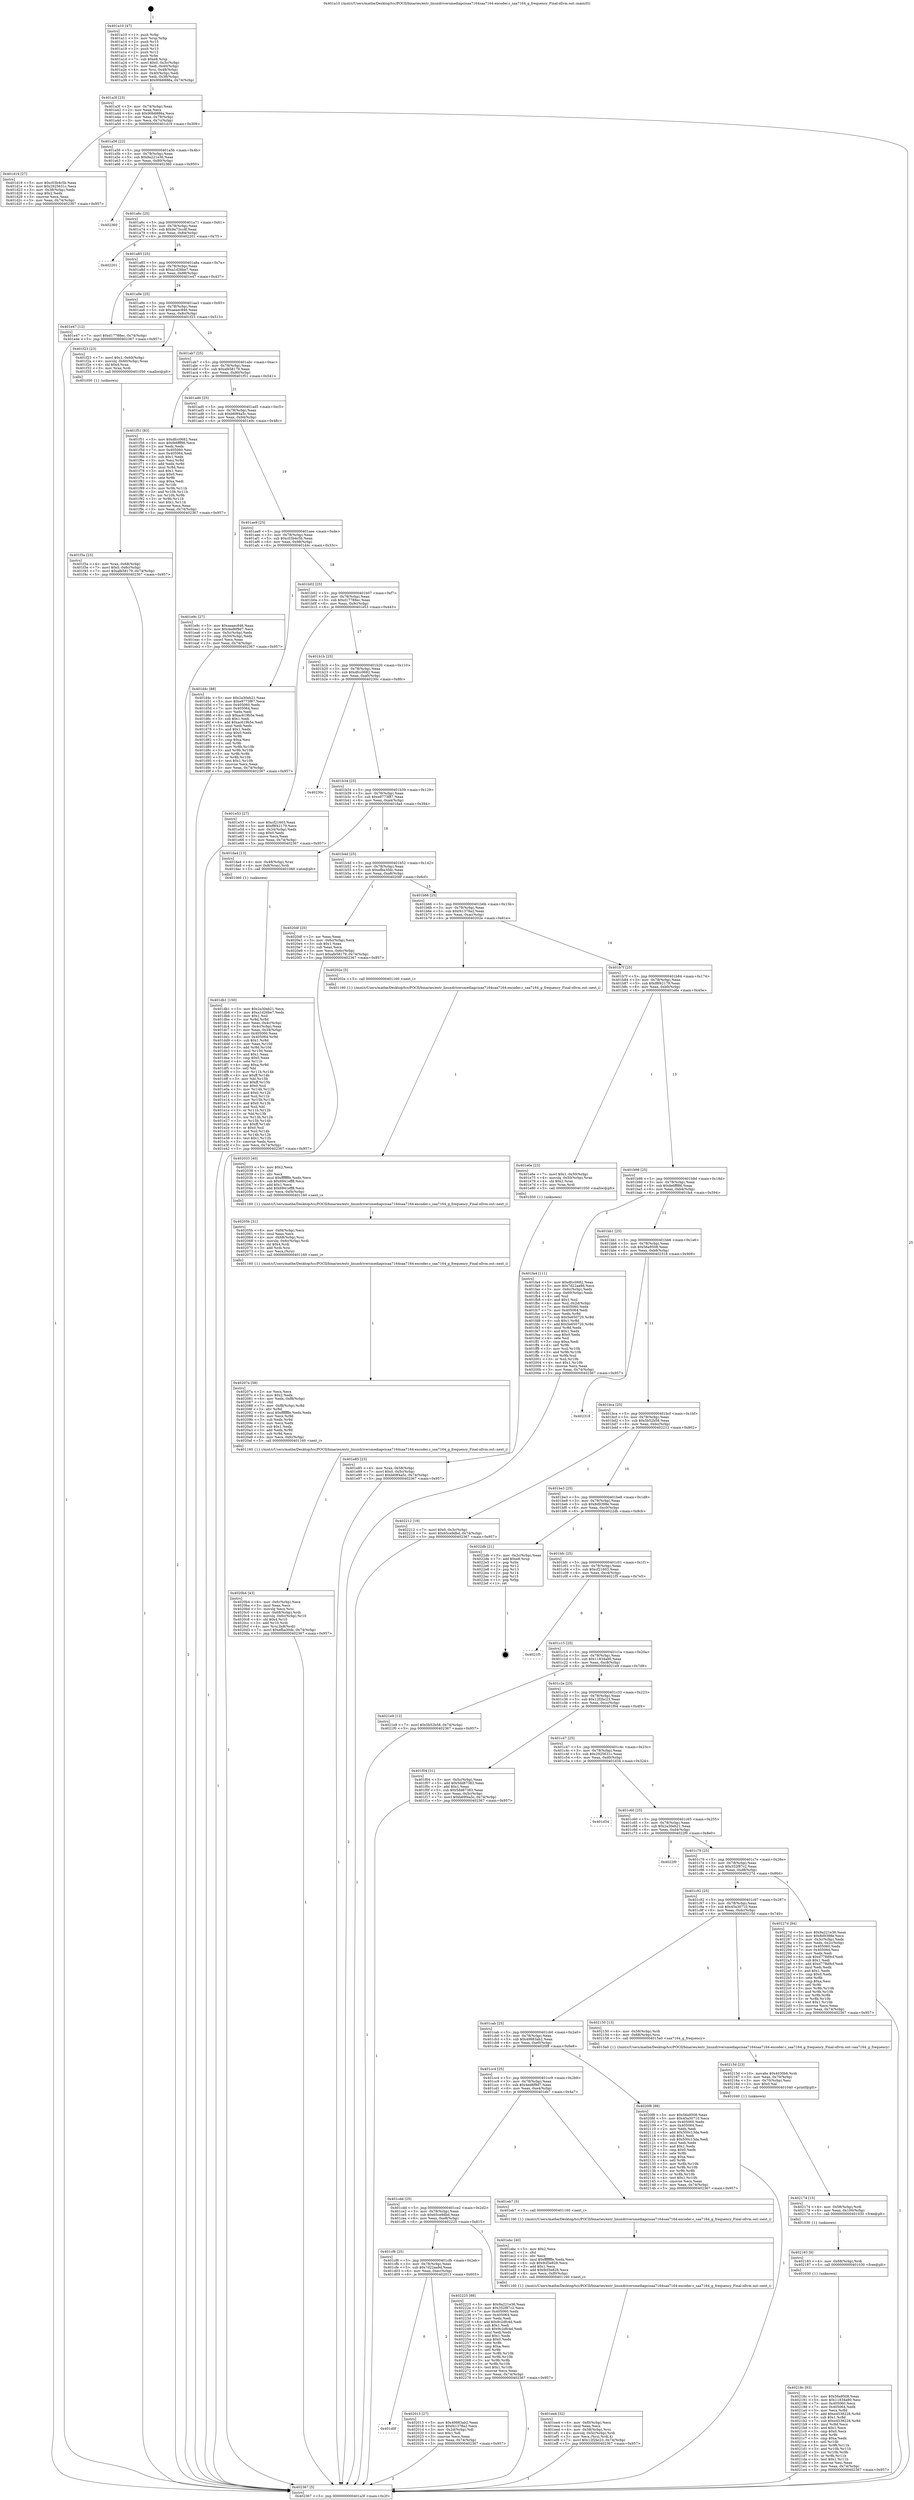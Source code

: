 digraph "0x401a10" {
  label = "0x401a10 (/mnt/c/Users/mathe/Desktop/tcc/POCII/binaries/extr_linuxdriversmediapcisaa7164saa7164-encoder.c_saa7164_g_frequency_Final-ollvm.out::main(0))"
  labelloc = "t"
  node[shape=record]

  Entry [label="",width=0.3,height=0.3,shape=circle,fillcolor=black,style=filled]
  "0x401a3f" [label="{
     0x401a3f [23]\l
     | [instrs]\l
     &nbsp;&nbsp;0x401a3f \<+3\>: mov -0x74(%rbp),%eax\l
     &nbsp;&nbsp;0x401a42 \<+2\>: mov %eax,%ecx\l
     &nbsp;&nbsp;0x401a44 \<+6\>: sub $0x90b6886a,%ecx\l
     &nbsp;&nbsp;0x401a4a \<+3\>: mov %eax,-0x78(%rbp)\l
     &nbsp;&nbsp;0x401a4d \<+3\>: mov %ecx,-0x7c(%rbp)\l
     &nbsp;&nbsp;0x401a50 \<+6\>: je 0000000000401d19 \<main+0x309\>\l
  }"]
  "0x401d19" [label="{
     0x401d19 [27]\l
     | [instrs]\l
     &nbsp;&nbsp;0x401d19 \<+5\>: mov $0xc03b4c5b,%eax\l
     &nbsp;&nbsp;0x401d1e \<+5\>: mov $0x2925631c,%ecx\l
     &nbsp;&nbsp;0x401d23 \<+3\>: mov -0x38(%rbp),%edx\l
     &nbsp;&nbsp;0x401d26 \<+3\>: cmp $0x2,%edx\l
     &nbsp;&nbsp;0x401d29 \<+3\>: cmovne %ecx,%eax\l
     &nbsp;&nbsp;0x401d2c \<+3\>: mov %eax,-0x74(%rbp)\l
     &nbsp;&nbsp;0x401d2f \<+5\>: jmp 0000000000402367 \<main+0x957\>\l
  }"]
  "0x401a56" [label="{
     0x401a56 [22]\l
     | [instrs]\l
     &nbsp;&nbsp;0x401a56 \<+5\>: jmp 0000000000401a5b \<main+0x4b\>\l
     &nbsp;&nbsp;0x401a5b \<+3\>: mov -0x78(%rbp),%eax\l
     &nbsp;&nbsp;0x401a5e \<+5\>: sub $0x9a221e36,%eax\l
     &nbsp;&nbsp;0x401a63 \<+3\>: mov %eax,-0x80(%rbp)\l
     &nbsp;&nbsp;0x401a66 \<+6\>: je 0000000000402360 \<main+0x950\>\l
  }"]
  "0x402367" [label="{
     0x402367 [5]\l
     | [instrs]\l
     &nbsp;&nbsp;0x402367 \<+5\>: jmp 0000000000401a3f \<main+0x2f\>\l
  }"]
  "0x401a10" [label="{
     0x401a10 [47]\l
     | [instrs]\l
     &nbsp;&nbsp;0x401a10 \<+1\>: push %rbp\l
     &nbsp;&nbsp;0x401a11 \<+3\>: mov %rsp,%rbp\l
     &nbsp;&nbsp;0x401a14 \<+2\>: push %r15\l
     &nbsp;&nbsp;0x401a16 \<+2\>: push %r14\l
     &nbsp;&nbsp;0x401a18 \<+2\>: push %r13\l
     &nbsp;&nbsp;0x401a1a \<+2\>: push %r12\l
     &nbsp;&nbsp;0x401a1c \<+1\>: push %rbx\l
     &nbsp;&nbsp;0x401a1d \<+7\>: sub $0xe8,%rsp\l
     &nbsp;&nbsp;0x401a24 \<+7\>: movl $0x0,-0x3c(%rbp)\l
     &nbsp;&nbsp;0x401a2b \<+3\>: mov %edi,-0x40(%rbp)\l
     &nbsp;&nbsp;0x401a2e \<+4\>: mov %rsi,-0x48(%rbp)\l
     &nbsp;&nbsp;0x401a32 \<+3\>: mov -0x40(%rbp),%edi\l
     &nbsp;&nbsp;0x401a35 \<+3\>: mov %edi,-0x38(%rbp)\l
     &nbsp;&nbsp;0x401a38 \<+7\>: movl $0x90b6886a,-0x74(%rbp)\l
  }"]
  Exit [label="",width=0.3,height=0.3,shape=circle,fillcolor=black,style=filled,peripheries=2]
  "0x402360" [label="{
     0x402360\l
  }", style=dashed]
  "0x401a6c" [label="{
     0x401a6c [25]\l
     | [instrs]\l
     &nbsp;&nbsp;0x401a6c \<+5\>: jmp 0000000000401a71 \<main+0x61\>\l
     &nbsp;&nbsp;0x401a71 \<+3\>: mov -0x78(%rbp),%eax\l
     &nbsp;&nbsp;0x401a74 \<+5\>: sub $0x9a73ccdf,%eax\l
     &nbsp;&nbsp;0x401a79 \<+6\>: mov %eax,-0x84(%rbp)\l
     &nbsp;&nbsp;0x401a7f \<+6\>: je 0000000000402201 \<main+0x7f1\>\l
  }"]
  "0x40218c" [label="{
     0x40218c [93]\l
     | [instrs]\l
     &nbsp;&nbsp;0x40218c \<+5\>: mov $0x56a9508,%eax\l
     &nbsp;&nbsp;0x402191 \<+5\>: mov $0x11834a90,%esi\l
     &nbsp;&nbsp;0x402196 \<+7\>: mov 0x405060,%ecx\l
     &nbsp;&nbsp;0x40219d \<+7\>: mov 0x405064,%edx\l
     &nbsp;&nbsp;0x4021a4 \<+3\>: mov %ecx,%r8d\l
     &nbsp;&nbsp;0x4021a7 \<+7\>: add $0xe4538228,%r8d\l
     &nbsp;&nbsp;0x4021ae \<+4\>: sub $0x1,%r8d\l
     &nbsp;&nbsp;0x4021b2 \<+7\>: sub $0xe4538228,%r8d\l
     &nbsp;&nbsp;0x4021b9 \<+4\>: imul %r8d,%ecx\l
     &nbsp;&nbsp;0x4021bd \<+3\>: and $0x1,%ecx\l
     &nbsp;&nbsp;0x4021c0 \<+3\>: cmp $0x0,%ecx\l
     &nbsp;&nbsp;0x4021c3 \<+4\>: sete %r9b\l
     &nbsp;&nbsp;0x4021c7 \<+3\>: cmp $0xa,%edx\l
     &nbsp;&nbsp;0x4021ca \<+4\>: setl %r10b\l
     &nbsp;&nbsp;0x4021ce \<+3\>: mov %r9b,%r11b\l
     &nbsp;&nbsp;0x4021d1 \<+3\>: and %r10b,%r11b\l
     &nbsp;&nbsp;0x4021d4 \<+3\>: xor %r10b,%r9b\l
     &nbsp;&nbsp;0x4021d7 \<+3\>: or %r9b,%r11b\l
     &nbsp;&nbsp;0x4021da \<+4\>: test $0x1,%r11b\l
     &nbsp;&nbsp;0x4021de \<+3\>: cmovne %esi,%eax\l
     &nbsp;&nbsp;0x4021e1 \<+3\>: mov %eax,-0x74(%rbp)\l
     &nbsp;&nbsp;0x4021e4 \<+5\>: jmp 0000000000402367 \<main+0x957\>\l
  }"]
  "0x402201" [label="{
     0x402201\l
  }", style=dashed]
  "0x401a85" [label="{
     0x401a85 [25]\l
     | [instrs]\l
     &nbsp;&nbsp;0x401a85 \<+5\>: jmp 0000000000401a8a \<main+0x7a\>\l
     &nbsp;&nbsp;0x401a8a \<+3\>: mov -0x78(%rbp),%eax\l
     &nbsp;&nbsp;0x401a8d \<+5\>: sub $0xa1d26be7,%eax\l
     &nbsp;&nbsp;0x401a92 \<+6\>: mov %eax,-0x88(%rbp)\l
     &nbsp;&nbsp;0x401a98 \<+6\>: je 0000000000401e47 \<main+0x437\>\l
  }"]
  "0x402183" [label="{
     0x402183 [9]\l
     | [instrs]\l
     &nbsp;&nbsp;0x402183 \<+4\>: mov -0x68(%rbp),%rdi\l
     &nbsp;&nbsp;0x402187 \<+5\>: call 0000000000401030 \<free@plt\>\l
     | [calls]\l
     &nbsp;&nbsp;0x401030 \{1\} (unknown)\l
  }"]
  "0x401e47" [label="{
     0x401e47 [12]\l
     | [instrs]\l
     &nbsp;&nbsp;0x401e47 \<+7\>: movl $0xd17788ec,-0x74(%rbp)\l
     &nbsp;&nbsp;0x401e4e \<+5\>: jmp 0000000000402367 \<main+0x957\>\l
  }"]
  "0x401a9e" [label="{
     0x401a9e [25]\l
     | [instrs]\l
     &nbsp;&nbsp;0x401a9e \<+5\>: jmp 0000000000401aa3 \<main+0x93\>\l
     &nbsp;&nbsp;0x401aa3 \<+3\>: mov -0x78(%rbp),%eax\l
     &nbsp;&nbsp;0x401aa6 \<+5\>: sub $0xaeaec846,%eax\l
     &nbsp;&nbsp;0x401aab \<+6\>: mov %eax,-0x8c(%rbp)\l
     &nbsp;&nbsp;0x401ab1 \<+6\>: je 0000000000401f23 \<main+0x513\>\l
  }"]
  "0x402174" [label="{
     0x402174 [15]\l
     | [instrs]\l
     &nbsp;&nbsp;0x402174 \<+4\>: mov -0x58(%rbp),%rdi\l
     &nbsp;&nbsp;0x402178 \<+6\>: mov %eax,-0x100(%rbp)\l
     &nbsp;&nbsp;0x40217e \<+5\>: call 0000000000401030 \<free@plt\>\l
     | [calls]\l
     &nbsp;&nbsp;0x401030 \{1\} (unknown)\l
  }"]
  "0x401f23" [label="{
     0x401f23 [23]\l
     | [instrs]\l
     &nbsp;&nbsp;0x401f23 \<+7\>: movl $0x1,-0x60(%rbp)\l
     &nbsp;&nbsp;0x401f2a \<+4\>: movslq -0x60(%rbp),%rax\l
     &nbsp;&nbsp;0x401f2e \<+4\>: shl $0x4,%rax\l
     &nbsp;&nbsp;0x401f32 \<+3\>: mov %rax,%rdi\l
     &nbsp;&nbsp;0x401f35 \<+5\>: call 0000000000401050 \<malloc@plt\>\l
     | [calls]\l
     &nbsp;&nbsp;0x401050 \{1\} (unknown)\l
  }"]
  "0x401ab7" [label="{
     0x401ab7 [25]\l
     | [instrs]\l
     &nbsp;&nbsp;0x401ab7 \<+5\>: jmp 0000000000401abc \<main+0xac\>\l
     &nbsp;&nbsp;0x401abc \<+3\>: mov -0x78(%rbp),%eax\l
     &nbsp;&nbsp;0x401abf \<+5\>: sub $0xafe58179,%eax\l
     &nbsp;&nbsp;0x401ac4 \<+6\>: mov %eax,-0x90(%rbp)\l
     &nbsp;&nbsp;0x401aca \<+6\>: je 0000000000401f51 \<main+0x541\>\l
  }"]
  "0x40215d" [label="{
     0x40215d [23]\l
     | [instrs]\l
     &nbsp;&nbsp;0x40215d \<+10\>: movabs $0x4030b6,%rdi\l
     &nbsp;&nbsp;0x402167 \<+3\>: mov %eax,-0x70(%rbp)\l
     &nbsp;&nbsp;0x40216a \<+3\>: mov -0x70(%rbp),%esi\l
     &nbsp;&nbsp;0x40216d \<+2\>: mov $0x0,%al\l
     &nbsp;&nbsp;0x40216f \<+5\>: call 0000000000401040 \<printf@plt\>\l
     | [calls]\l
     &nbsp;&nbsp;0x401040 \{1\} (unknown)\l
  }"]
  "0x401f51" [label="{
     0x401f51 [83]\l
     | [instrs]\l
     &nbsp;&nbsp;0x401f51 \<+5\>: mov $0xdfcc0682,%eax\l
     &nbsp;&nbsp;0x401f56 \<+5\>: mov $0xfe6fff86,%ecx\l
     &nbsp;&nbsp;0x401f5b \<+2\>: xor %edx,%edx\l
     &nbsp;&nbsp;0x401f5d \<+7\>: mov 0x405060,%esi\l
     &nbsp;&nbsp;0x401f64 \<+7\>: mov 0x405064,%edi\l
     &nbsp;&nbsp;0x401f6b \<+3\>: sub $0x1,%edx\l
     &nbsp;&nbsp;0x401f6e \<+3\>: mov %esi,%r8d\l
     &nbsp;&nbsp;0x401f71 \<+3\>: add %edx,%r8d\l
     &nbsp;&nbsp;0x401f74 \<+4\>: imul %r8d,%esi\l
     &nbsp;&nbsp;0x401f78 \<+3\>: and $0x1,%esi\l
     &nbsp;&nbsp;0x401f7b \<+3\>: cmp $0x0,%esi\l
     &nbsp;&nbsp;0x401f7e \<+4\>: sete %r9b\l
     &nbsp;&nbsp;0x401f82 \<+3\>: cmp $0xa,%edi\l
     &nbsp;&nbsp;0x401f85 \<+4\>: setl %r10b\l
     &nbsp;&nbsp;0x401f89 \<+3\>: mov %r9b,%r11b\l
     &nbsp;&nbsp;0x401f8c \<+3\>: and %r10b,%r11b\l
     &nbsp;&nbsp;0x401f8f \<+3\>: xor %r10b,%r9b\l
     &nbsp;&nbsp;0x401f92 \<+3\>: or %r9b,%r11b\l
     &nbsp;&nbsp;0x401f95 \<+4\>: test $0x1,%r11b\l
     &nbsp;&nbsp;0x401f99 \<+3\>: cmovne %ecx,%eax\l
     &nbsp;&nbsp;0x401f9c \<+3\>: mov %eax,-0x74(%rbp)\l
     &nbsp;&nbsp;0x401f9f \<+5\>: jmp 0000000000402367 \<main+0x957\>\l
  }"]
  "0x401ad0" [label="{
     0x401ad0 [25]\l
     | [instrs]\l
     &nbsp;&nbsp;0x401ad0 \<+5\>: jmp 0000000000401ad5 \<main+0xc5\>\l
     &nbsp;&nbsp;0x401ad5 \<+3\>: mov -0x78(%rbp),%eax\l
     &nbsp;&nbsp;0x401ad8 \<+5\>: sub $0xb69f4a5c,%eax\l
     &nbsp;&nbsp;0x401add \<+6\>: mov %eax,-0x94(%rbp)\l
     &nbsp;&nbsp;0x401ae3 \<+6\>: je 0000000000401e9c \<main+0x48c\>\l
  }"]
  "0x4020b4" [label="{
     0x4020b4 [43]\l
     | [instrs]\l
     &nbsp;&nbsp;0x4020b4 \<+6\>: mov -0xfc(%rbp),%ecx\l
     &nbsp;&nbsp;0x4020ba \<+3\>: imul %eax,%ecx\l
     &nbsp;&nbsp;0x4020bd \<+3\>: movslq %ecx,%rsi\l
     &nbsp;&nbsp;0x4020c0 \<+4\>: mov -0x68(%rbp),%rdi\l
     &nbsp;&nbsp;0x4020c4 \<+4\>: movslq -0x6c(%rbp),%r10\l
     &nbsp;&nbsp;0x4020c8 \<+4\>: shl $0x4,%r10\l
     &nbsp;&nbsp;0x4020cc \<+3\>: add %r10,%rdi\l
     &nbsp;&nbsp;0x4020cf \<+4\>: mov %rsi,0x8(%rdi)\l
     &nbsp;&nbsp;0x4020d3 \<+7\>: movl $0xefba30dc,-0x74(%rbp)\l
     &nbsp;&nbsp;0x4020da \<+5\>: jmp 0000000000402367 \<main+0x957\>\l
  }"]
  "0x401e9c" [label="{
     0x401e9c [27]\l
     | [instrs]\l
     &nbsp;&nbsp;0x401e9c \<+5\>: mov $0xaeaec846,%eax\l
     &nbsp;&nbsp;0x401ea1 \<+5\>: mov $0x4ed6f9d7,%ecx\l
     &nbsp;&nbsp;0x401ea6 \<+3\>: mov -0x5c(%rbp),%edx\l
     &nbsp;&nbsp;0x401ea9 \<+3\>: cmp -0x50(%rbp),%edx\l
     &nbsp;&nbsp;0x401eac \<+3\>: cmovl %ecx,%eax\l
     &nbsp;&nbsp;0x401eaf \<+3\>: mov %eax,-0x74(%rbp)\l
     &nbsp;&nbsp;0x401eb2 \<+5\>: jmp 0000000000402367 \<main+0x957\>\l
  }"]
  "0x401ae9" [label="{
     0x401ae9 [25]\l
     | [instrs]\l
     &nbsp;&nbsp;0x401ae9 \<+5\>: jmp 0000000000401aee \<main+0xde\>\l
     &nbsp;&nbsp;0x401aee \<+3\>: mov -0x78(%rbp),%eax\l
     &nbsp;&nbsp;0x401af1 \<+5\>: sub $0xc03b4c5b,%eax\l
     &nbsp;&nbsp;0x401af6 \<+6\>: mov %eax,-0x98(%rbp)\l
     &nbsp;&nbsp;0x401afc \<+6\>: je 0000000000401d4c \<main+0x33c\>\l
  }"]
  "0x40207a" [label="{
     0x40207a [58]\l
     | [instrs]\l
     &nbsp;&nbsp;0x40207a \<+2\>: xor %ecx,%ecx\l
     &nbsp;&nbsp;0x40207c \<+5\>: mov $0x2,%edx\l
     &nbsp;&nbsp;0x402081 \<+6\>: mov %edx,-0xf8(%rbp)\l
     &nbsp;&nbsp;0x402087 \<+1\>: cltd\l
     &nbsp;&nbsp;0x402088 \<+7\>: mov -0xf8(%rbp),%r8d\l
     &nbsp;&nbsp;0x40208f \<+3\>: idiv %r8d\l
     &nbsp;&nbsp;0x402092 \<+6\>: imul $0xfffffffe,%edx,%edx\l
     &nbsp;&nbsp;0x402098 \<+3\>: mov %ecx,%r9d\l
     &nbsp;&nbsp;0x40209b \<+3\>: sub %edx,%r9d\l
     &nbsp;&nbsp;0x40209e \<+2\>: mov %ecx,%edx\l
     &nbsp;&nbsp;0x4020a0 \<+3\>: sub $0x1,%edx\l
     &nbsp;&nbsp;0x4020a3 \<+3\>: add %edx,%r9d\l
     &nbsp;&nbsp;0x4020a6 \<+3\>: sub %r9d,%ecx\l
     &nbsp;&nbsp;0x4020a9 \<+6\>: mov %ecx,-0xfc(%rbp)\l
     &nbsp;&nbsp;0x4020af \<+5\>: call 0000000000401160 \<next_i\>\l
     | [calls]\l
     &nbsp;&nbsp;0x401160 \{1\} (/mnt/c/Users/mathe/Desktop/tcc/POCII/binaries/extr_linuxdriversmediapcisaa7164saa7164-encoder.c_saa7164_g_frequency_Final-ollvm.out::next_i)\l
  }"]
  "0x401d4c" [label="{
     0x401d4c [88]\l
     | [instrs]\l
     &nbsp;&nbsp;0x401d4c \<+5\>: mov $0x2a30eb21,%eax\l
     &nbsp;&nbsp;0x401d51 \<+5\>: mov $0xe9773f87,%ecx\l
     &nbsp;&nbsp;0x401d56 \<+7\>: mov 0x405060,%edx\l
     &nbsp;&nbsp;0x401d5d \<+7\>: mov 0x405064,%esi\l
     &nbsp;&nbsp;0x401d64 \<+2\>: mov %edx,%edi\l
     &nbsp;&nbsp;0x401d66 \<+6\>: sub $0xac619b5e,%edi\l
     &nbsp;&nbsp;0x401d6c \<+3\>: sub $0x1,%edi\l
     &nbsp;&nbsp;0x401d6f \<+6\>: add $0xac619b5e,%edi\l
     &nbsp;&nbsp;0x401d75 \<+3\>: imul %edi,%edx\l
     &nbsp;&nbsp;0x401d78 \<+3\>: and $0x1,%edx\l
     &nbsp;&nbsp;0x401d7b \<+3\>: cmp $0x0,%edx\l
     &nbsp;&nbsp;0x401d7e \<+4\>: sete %r8b\l
     &nbsp;&nbsp;0x401d82 \<+3\>: cmp $0xa,%esi\l
     &nbsp;&nbsp;0x401d85 \<+4\>: setl %r9b\l
     &nbsp;&nbsp;0x401d89 \<+3\>: mov %r8b,%r10b\l
     &nbsp;&nbsp;0x401d8c \<+3\>: and %r9b,%r10b\l
     &nbsp;&nbsp;0x401d8f \<+3\>: xor %r9b,%r8b\l
     &nbsp;&nbsp;0x401d92 \<+3\>: or %r8b,%r10b\l
     &nbsp;&nbsp;0x401d95 \<+4\>: test $0x1,%r10b\l
     &nbsp;&nbsp;0x401d99 \<+3\>: cmovne %ecx,%eax\l
     &nbsp;&nbsp;0x401d9c \<+3\>: mov %eax,-0x74(%rbp)\l
     &nbsp;&nbsp;0x401d9f \<+5\>: jmp 0000000000402367 \<main+0x957\>\l
  }"]
  "0x401b02" [label="{
     0x401b02 [25]\l
     | [instrs]\l
     &nbsp;&nbsp;0x401b02 \<+5\>: jmp 0000000000401b07 \<main+0xf7\>\l
     &nbsp;&nbsp;0x401b07 \<+3\>: mov -0x78(%rbp),%eax\l
     &nbsp;&nbsp;0x401b0a \<+5\>: sub $0xd17788ec,%eax\l
     &nbsp;&nbsp;0x401b0f \<+6\>: mov %eax,-0x9c(%rbp)\l
     &nbsp;&nbsp;0x401b15 \<+6\>: je 0000000000401e53 \<main+0x443\>\l
  }"]
  "0x40205b" [label="{
     0x40205b [31]\l
     | [instrs]\l
     &nbsp;&nbsp;0x40205b \<+6\>: mov -0xf4(%rbp),%ecx\l
     &nbsp;&nbsp;0x402061 \<+3\>: imul %eax,%ecx\l
     &nbsp;&nbsp;0x402064 \<+4\>: mov -0x68(%rbp),%rsi\l
     &nbsp;&nbsp;0x402068 \<+4\>: movslq -0x6c(%rbp),%rdi\l
     &nbsp;&nbsp;0x40206c \<+4\>: shl $0x4,%rdi\l
     &nbsp;&nbsp;0x402070 \<+3\>: add %rdi,%rsi\l
     &nbsp;&nbsp;0x402073 \<+2\>: mov %ecx,(%rsi)\l
     &nbsp;&nbsp;0x402075 \<+5\>: call 0000000000401160 \<next_i\>\l
     | [calls]\l
     &nbsp;&nbsp;0x401160 \{1\} (/mnt/c/Users/mathe/Desktop/tcc/POCII/binaries/extr_linuxdriversmediapcisaa7164saa7164-encoder.c_saa7164_g_frequency_Final-ollvm.out::next_i)\l
  }"]
  "0x401e53" [label="{
     0x401e53 [27]\l
     | [instrs]\l
     &nbsp;&nbsp;0x401e53 \<+5\>: mov $0xcf21603,%eax\l
     &nbsp;&nbsp;0x401e58 \<+5\>: mov $0xf8f42179,%ecx\l
     &nbsp;&nbsp;0x401e5d \<+3\>: mov -0x34(%rbp),%edx\l
     &nbsp;&nbsp;0x401e60 \<+3\>: cmp $0x0,%edx\l
     &nbsp;&nbsp;0x401e63 \<+3\>: cmove %ecx,%eax\l
     &nbsp;&nbsp;0x401e66 \<+3\>: mov %eax,-0x74(%rbp)\l
     &nbsp;&nbsp;0x401e69 \<+5\>: jmp 0000000000402367 \<main+0x957\>\l
  }"]
  "0x401b1b" [label="{
     0x401b1b [25]\l
     | [instrs]\l
     &nbsp;&nbsp;0x401b1b \<+5\>: jmp 0000000000401b20 \<main+0x110\>\l
     &nbsp;&nbsp;0x401b20 \<+3\>: mov -0x78(%rbp),%eax\l
     &nbsp;&nbsp;0x401b23 \<+5\>: sub $0xdfcc0682,%eax\l
     &nbsp;&nbsp;0x401b28 \<+6\>: mov %eax,-0xa0(%rbp)\l
     &nbsp;&nbsp;0x401b2e \<+6\>: je 000000000040230c \<main+0x8fc\>\l
  }"]
  "0x402033" [label="{
     0x402033 [40]\l
     | [instrs]\l
     &nbsp;&nbsp;0x402033 \<+5\>: mov $0x2,%ecx\l
     &nbsp;&nbsp;0x402038 \<+1\>: cltd\l
     &nbsp;&nbsp;0x402039 \<+2\>: idiv %ecx\l
     &nbsp;&nbsp;0x40203b \<+6\>: imul $0xfffffffe,%edx,%ecx\l
     &nbsp;&nbsp;0x402041 \<+6\>: sub $0x6941eff8,%ecx\l
     &nbsp;&nbsp;0x402047 \<+3\>: add $0x1,%ecx\l
     &nbsp;&nbsp;0x40204a \<+6\>: add $0x6941eff8,%ecx\l
     &nbsp;&nbsp;0x402050 \<+6\>: mov %ecx,-0xf4(%rbp)\l
     &nbsp;&nbsp;0x402056 \<+5\>: call 0000000000401160 \<next_i\>\l
     | [calls]\l
     &nbsp;&nbsp;0x401160 \{1\} (/mnt/c/Users/mathe/Desktop/tcc/POCII/binaries/extr_linuxdriversmediapcisaa7164saa7164-encoder.c_saa7164_g_frequency_Final-ollvm.out::next_i)\l
  }"]
  "0x40230c" [label="{
     0x40230c\l
  }", style=dashed]
  "0x401b34" [label="{
     0x401b34 [25]\l
     | [instrs]\l
     &nbsp;&nbsp;0x401b34 \<+5\>: jmp 0000000000401b39 \<main+0x129\>\l
     &nbsp;&nbsp;0x401b39 \<+3\>: mov -0x78(%rbp),%eax\l
     &nbsp;&nbsp;0x401b3c \<+5\>: sub $0xe9773f87,%eax\l
     &nbsp;&nbsp;0x401b41 \<+6\>: mov %eax,-0xa4(%rbp)\l
     &nbsp;&nbsp;0x401b47 \<+6\>: je 0000000000401da4 \<main+0x394\>\l
  }"]
  "0x401d0f" [label="{
     0x401d0f\l
  }", style=dashed]
  "0x401da4" [label="{
     0x401da4 [13]\l
     | [instrs]\l
     &nbsp;&nbsp;0x401da4 \<+4\>: mov -0x48(%rbp),%rax\l
     &nbsp;&nbsp;0x401da8 \<+4\>: mov 0x8(%rax),%rdi\l
     &nbsp;&nbsp;0x401dac \<+5\>: call 0000000000401060 \<atoi@plt\>\l
     | [calls]\l
     &nbsp;&nbsp;0x401060 \{1\} (unknown)\l
  }"]
  "0x401b4d" [label="{
     0x401b4d [25]\l
     | [instrs]\l
     &nbsp;&nbsp;0x401b4d \<+5\>: jmp 0000000000401b52 \<main+0x142\>\l
     &nbsp;&nbsp;0x401b52 \<+3\>: mov -0x78(%rbp),%eax\l
     &nbsp;&nbsp;0x401b55 \<+5\>: sub $0xefba30dc,%eax\l
     &nbsp;&nbsp;0x401b5a \<+6\>: mov %eax,-0xa8(%rbp)\l
     &nbsp;&nbsp;0x401b60 \<+6\>: je 00000000004020df \<main+0x6cf\>\l
  }"]
  "0x401db1" [label="{
     0x401db1 [150]\l
     | [instrs]\l
     &nbsp;&nbsp;0x401db1 \<+5\>: mov $0x2a30eb21,%ecx\l
     &nbsp;&nbsp;0x401db6 \<+5\>: mov $0xa1d26be7,%edx\l
     &nbsp;&nbsp;0x401dbb \<+3\>: mov $0x1,%sil\l
     &nbsp;&nbsp;0x401dbe \<+3\>: xor %r8d,%r8d\l
     &nbsp;&nbsp;0x401dc1 \<+3\>: mov %eax,-0x4c(%rbp)\l
     &nbsp;&nbsp;0x401dc4 \<+3\>: mov -0x4c(%rbp),%eax\l
     &nbsp;&nbsp;0x401dc7 \<+3\>: mov %eax,-0x34(%rbp)\l
     &nbsp;&nbsp;0x401dca \<+7\>: mov 0x405060,%eax\l
     &nbsp;&nbsp;0x401dd1 \<+8\>: mov 0x405064,%r9d\l
     &nbsp;&nbsp;0x401dd9 \<+4\>: sub $0x1,%r8d\l
     &nbsp;&nbsp;0x401ddd \<+3\>: mov %eax,%r10d\l
     &nbsp;&nbsp;0x401de0 \<+3\>: add %r8d,%r10d\l
     &nbsp;&nbsp;0x401de3 \<+4\>: imul %r10d,%eax\l
     &nbsp;&nbsp;0x401de7 \<+3\>: and $0x1,%eax\l
     &nbsp;&nbsp;0x401dea \<+3\>: cmp $0x0,%eax\l
     &nbsp;&nbsp;0x401ded \<+4\>: sete %r11b\l
     &nbsp;&nbsp;0x401df1 \<+4\>: cmp $0xa,%r9d\l
     &nbsp;&nbsp;0x401df5 \<+3\>: setl %bl\l
     &nbsp;&nbsp;0x401df8 \<+3\>: mov %r11b,%r14b\l
     &nbsp;&nbsp;0x401dfb \<+4\>: xor $0xff,%r14b\l
     &nbsp;&nbsp;0x401dff \<+3\>: mov %bl,%r15b\l
     &nbsp;&nbsp;0x401e02 \<+4\>: xor $0xff,%r15b\l
     &nbsp;&nbsp;0x401e06 \<+4\>: xor $0x0,%sil\l
     &nbsp;&nbsp;0x401e0a \<+3\>: mov %r14b,%r12b\l
     &nbsp;&nbsp;0x401e0d \<+4\>: and $0x0,%r12b\l
     &nbsp;&nbsp;0x401e11 \<+3\>: and %sil,%r11b\l
     &nbsp;&nbsp;0x401e14 \<+3\>: mov %r15b,%r13b\l
     &nbsp;&nbsp;0x401e17 \<+4\>: and $0x0,%r13b\l
     &nbsp;&nbsp;0x401e1b \<+3\>: and %sil,%bl\l
     &nbsp;&nbsp;0x401e1e \<+3\>: or %r11b,%r12b\l
     &nbsp;&nbsp;0x401e21 \<+3\>: or %bl,%r13b\l
     &nbsp;&nbsp;0x401e24 \<+3\>: xor %r13b,%r12b\l
     &nbsp;&nbsp;0x401e27 \<+3\>: or %r15b,%r14b\l
     &nbsp;&nbsp;0x401e2a \<+4\>: xor $0xff,%r14b\l
     &nbsp;&nbsp;0x401e2e \<+4\>: or $0x0,%sil\l
     &nbsp;&nbsp;0x401e32 \<+3\>: and %sil,%r14b\l
     &nbsp;&nbsp;0x401e35 \<+3\>: or %r14b,%r12b\l
     &nbsp;&nbsp;0x401e38 \<+4\>: test $0x1,%r12b\l
     &nbsp;&nbsp;0x401e3c \<+3\>: cmovne %edx,%ecx\l
     &nbsp;&nbsp;0x401e3f \<+3\>: mov %ecx,-0x74(%rbp)\l
     &nbsp;&nbsp;0x401e42 \<+5\>: jmp 0000000000402367 \<main+0x957\>\l
  }"]
  "0x402013" [label="{
     0x402013 [27]\l
     | [instrs]\l
     &nbsp;&nbsp;0x402013 \<+5\>: mov $0x49883ab2,%eax\l
     &nbsp;&nbsp;0x402018 \<+5\>: mov $0xf41378a2,%ecx\l
     &nbsp;&nbsp;0x40201d \<+3\>: mov -0x2d(%rbp),%dl\l
     &nbsp;&nbsp;0x402020 \<+3\>: test $0x1,%dl\l
     &nbsp;&nbsp;0x402023 \<+3\>: cmovne %ecx,%eax\l
     &nbsp;&nbsp;0x402026 \<+3\>: mov %eax,-0x74(%rbp)\l
     &nbsp;&nbsp;0x402029 \<+5\>: jmp 0000000000402367 \<main+0x957\>\l
  }"]
  "0x4020df" [label="{
     0x4020df [25]\l
     | [instrs]\l
     &nbsp;&nbsp;0x4020df \<+2\>: xor %eax,%eax\l
     &nbsp;&nbsp;0x4020e1 \<+3\>: mov -0x6c(%rbp),%ecx\l
     &nbsp;&nbsp;0x4020e4 \<+3\>: sub $0x1,%eax\l
     &nbsp;&nbsp;0x4020e7 \<+2\>: sub %eax,%ecx\l
     &nbsp;&nbsp;0x4020e9 \<+3\>: mov %ecx,-0x6c(%rbp)\l
     &nbsp;&nbsp;0x4020ec \<+7\>: movl $0xafe58179,-0x74(%rbp)\l
     &nbsp;&nbsp;0x4020f3 \<+5\>: jmp 0000000000402367 \<main+0x957\>\l
  }"]
  "0x401b66" [label="{
     0x401b66 [25]\l
     | [instrs]\l
     &nbsp;&nbsp;0x401b66 \<+5\>: jmp 0000000000401b6b \<main+0x15b\>\l
     &nbsp;&nbsp;0x401b6b \<+3\>: mov -0x78(%rbp),%eax\l
     &nbsp;&nbsp;0x401b6e \<+5\>: sub $0xf41378a2,%eax\l
     &nbsp;&nbsp;0x401b73 \<+6\>: mov %eax,-0xac(%rbp)\l
     &nbsp;&nbsp;0x401b79 \<+6\>: je 000000000040202e \<main+0x61e\>\l
  }"]
  "0x401cf6" [label="{
     0x401cf6 [25]\l
     | [instrs]\l
     &nbsp;&nbsp;0x401cf6 \<+5\>: jmp 0000000000401cfb \<main+0x2eb\>\l
     &nbsp;&nbsp;0x401cfb \<+3\>: mov -0x78(%rbp),%eax\l
     &nbsp;&nbsp;0x401cfe \<+5\>: sub $0x7d22aa9d,%eax\l
     &nbsp;&nbsp;0x401d03 \<+6\>: mov %eax,-0xec(%rbp)\l
     &nbsp;&nbsp;0x401d09 \<+6\>: je 0000000000402013 \<main+0x603\>\l
  }"]
  "0x40202e" [label="{
     0x40202e [5]\l
     | [instrs]\l
     &nbsp;&nbsp;0x40202e \<+5\>: call 0000000000401160 \<next_i\>\l
     | [calls]\l
     &nbsp;&nbsp;0x401160 \{1\} (/mnt/c/Users/mathe/Desktop/tcc/POCII/binaries/extr_linuxdriversmediapcisaa7164saa7164-encoder.c_saa7164_g_frequency_Final-ollvm.out::next_i)\l
  }"]
  "0x401b7f" [label="{
     0x401b7f [25]\l
     | [instrs]\l
     &nbsp;&nbsp;0x401b7f \<+5\>: jmp 0000000000401b84 \<main+0x174\>\l
     &nbsp;&nbsp;0x401b84 \<+3\>: mov -0x78(%rbp),%eax\l
     &nbsp;&nbsp;0x401b87 \<+5\>: sub $0xf8f42179,%eax\l
     &nbsp;&nbsp;0x401b8c \<+6\>: mov %eax,-0xb0(%rbp)\l
     &nbsp;&nbsp;0x401b92 \<+6\>: je 0000000000401e6e \<main+0x45e\>\l
  }"]
  "0x402225" [label="{
     0x402225 [88]\l
     | [instrs]\l
     &nbsp;&nbsp;0x402225 \<+5\>: mov $0x9a221e36,%eax\l
     &nbsp;&nbsp;0x40222a \<+5\>: mov $0x352f87c2,%ecx\l
     &nbsp;&nbsp;0x40222f \<+7\>: mov 0x405060,%edx\l
     &nbsp;&nbsp;0x402236 \<+7\>: mov 0x405064,%esi\l
     &nbsp;&nbsp;0x40223d \<+2\>: mov %edx,%edi\l
     &nbsp;&nbsp;0x40223f \<+6\>: add $0x9c2dfc4d,%edi\l
     &nbsp;&nbsp;0x402245 \<+3\>: sub $0x1,%edi\l
     &nbsp;&nbsp;0x402248 \<+6\>: sub $0x9c2dfc4d,%edi\l
     &nbsp;&nbsp;0x40224e \<+3\>: imul %edi,%edx\l
     &nbsp;&nbsp;0x402251 \<+3\>: and $0x1,%edx\l
     &nbsp;&nbsp;0x402254 \<+3\>: cmp $0x0,%edx\l
     &nbsp;&nbsp;0x402257 \<+4\>: sete %r8b\l
     &nbsp;&nbsp;0x40225b \<+3\>: cmp $0xa,%esi\l
     &nbsp;&nbsp;0x40225e \<+4\>: setl %r9b\l
     &nbsp;&nbsp;0x402262 \<+3\>: mov %r8b,%r10b\l
     &nbsp;&nbsp;0x402265 \<+3\>: and %r9b,%r10b\l
     &nbsp;&nbsp;0x402268 \<+3\>: xor %r9b,%r8b\l
     &nbsp;&nbsp;0x40226b \<+3\>: or %r8b,%r10b\l
     &nbsp;&nbsp;0x40226e \<+4\>: test $0x1,%r10b\l
     &nbsp;&nbsp;0x402272 \<+3\>: cmovne %ecx,%eax\l
     &nbsp;&nbsp;0x402275 \<+3\>: mov %eax,-0x74(%rbp)\l
     &nbsp;&nbsp;0x402278 \<+5\>: jmp 0000000000402367 \<main+0x957\>\l
  }"]
  "0x401e6e" [label="{
     0x401e6e [23]\l
     | [instrs]\l
     &nbsp;&nbsp;0x401e6e \<+7\>: movl $0x1,-0x50(%rbp)\l
     &nbsp;&nbsp;0x401e75 \<+4\>: movslq -0x50(%rbp),%rax\l
     &nbsp;&nbsp;0x401e79 \<+4\>: shl $0x2,%rax\l
     &nbsp;&nbsp;0x401e7d \<+3\>: mov %rax,%rdi\l
     &nbsp;&nbsp;0x401e80 \<+5\>: call 0000000000401050 \<malloc@plt\>\l
     | [calls]\l
     &nbsp;&nbsp;0x401050 \{1\} (unknown)\l
  }"]
  "0x401b98" [label="{
     0x401b98 [25]\l
     | [instrs]\l
     &nbsp;&nbsp;0x401b98 \<+5\>: jmp 0000000000401b9d \<main+0x18d\>\l
     &nbsp;&nbsp;0x401b9d \<+3\>: mov -0x78(%rbp),%eax\l
     &nbsp;&nbsp;0x401ba0 \<+5\>: sub $0xfe6fff86,%eax\l
     &nbsp;&nbsp;0x401ba5 \<+6\>: mov %eax,-0xb4(%rbp)\l
     &nbsp;&nbsp;0x401bab \<+6\>: je 0000000000401fa4 \<main+0x594\>\l
  }"]
  "0x401e85" [label="{
     0x401e85 [23]\l
     | [instrs]\l
     &nbsp;&nbsp;0x401e85 \<+4\>: mov %rax,-0x58(%rbp)\l
     &nbsp;&nbsp;0x401e89 \<+7\>: movl $0x0,-0x5c(%rbp)\l
     &nbsp;&nbsp;0x401e90 \<+7\>: movl $0xb69f4a5c,-0x74(%rbp)\l
     &nbsp;&nbsp;0x401e97 \<+5\>: jmp 0000000000402367 \<main+0x957\>\l
  }"]
  "0x401f3a" [label="{
     0x401f3a [23]\l
     | [instrs]\l
     &nbsp;&nbsp;0x401f3a \<+4\>: mov %rax,-0x68(%rbp)\l
     &nbsp;&nbsp;0x401f3e \<+7\>: movl $0x0,-0x6c(%rbp)\l
     &nbsp;&nbsp;0x401f45 \<+7\>: movl $0xafe58179,-0x74(%rbp)\l
     &nbsp;&nbsp;0x401f4c \<+5\>: jmp 0000000000402367 \<main+0x957\>\l
  }"]
  "0x401fa4" [label="{
     0x401fa4 [111]\l
     | [instrs]\l
     &nbsp;&nbsp;0x401fa4 \<+5\>: mov $0xdfcc0682,%eax\l
     &nbsp;&nbsp;0x401fa9 \<+5\>: mov $0x7d22aa9d,%ecx\l
     &nbsp;&nbsp;0x401fae \<+3\>: mov -0x6c(%rbp),%edx\l
     &nbsp;&nbsp;0x401fb1 \<+3\>: cmp -0x60(%rbp),%edx\l
     &nbsp;&nbsp;0x401fb4 \<+4\>: setl %sil\l
     &nbsp;&nbsp;0x401fb8 \<+4\>: and $0x1,%sil\l
     &nbsp;&nbsp;0x401fbc \<+4\>: mov %sil,-0x2d(%rbp)\l
     &nbsp;&nbsp;0x401fc0 \<+7\>: mov 0x405060,%edx\l
     &nbsp;&nbsp;0x401fc7 \<+7\>: mov 0x405064,%edi\l
     &nbsp;&nbsp;0x401fce \<+3\>: mov %edx,%r8d\l
     &nbsp;&nbsp;0x401fd1 \<+7\>: sub $0x5e650720,%r8d\l
     &nbsp;&nbsp;0x401fd8 \<+4\>: sub $0x1,%r8d\l
     &nbsp;&nbsp;0x401fdc \<+7\>: add $0x5e650720,%r8d\l
     &nbsp;&nbsp;0x401fe3 \<+4\>: imul %r8d,%edx\l
     &nbsp;&nbsp;0x401fe7 \<+3\>: and $0x1,%edx\l
     &nbsp;&nbsp;0x401fea \<+3\>: cmp $0x0,%edx\l
     &nbsp;&nbsp;0x401fed \<+4\>: sete %sil\l
     &nbsp;&nbsp;0x401ff1 \<+3\>: cmp $0xa,%edi\l
     &nbsp;&nbsp;0x401ff4 \<+4\>: setl %r9b\l
     &nbsp;&nbsp;0x401ff8 \<+3\>: mov %sil,%r10b\l
     &nbsp;&nbsp;0x401ffb \<+3\>: and %r9b,%r10b\l
     &nbsp;&nbsp;0x401ffe \<+3\>: xor %r9b,%sil\l
     &nbsp;&nbsp;0x402001 \<+3\>: or %sil,%r10b\l
     &nbsp;&nbsp;0x402004 \<+4\>: test $0x1,%r10b\l
     &nbsp;&nbsp;0x402008 \<+3\>: cmovne %ecx,%eax\l
     &nbsp;&nbsp;0x40200b \<+3\>: mov %eax,-0x74(%rbp)\l
     &nbsp;&nbsp;0x40200e \<+5\>: jmp 0000000000402367 \<main+0x957\>\l
  }"]
  "0x401bb1" [label="{
     0x401bb1 [25]\l
     | [instrs]\l
     &nbsp;&nbsp;0x401bb1 \<+5\>: jmp 0000000000401bb6 \<main+0x1a6\>\l
     &nbsp;&nbsp;0x401bb6 \<+3\>: mov -0x78(%rbp),%eax\l
     &nbsp;&nbsp;0x401bb9 \<+5\>: sub $0x56a9508,%eax\l
     &nbsp;&nbsp;0x401bbe \<+6\>: mov %eax,-0xb8(%rbp)\l
     &nbsp;&nbsp;0x401bc4 \<+6\>: je 0000000000402318 \<main+0x908\>\l
  }"]
  "0x401ee4" [label="{
     0x401ee4 [32]\l
     | [instrs]\l
     &nbsp;&nbsp;0x401ee4 \<+6\>: mov -0xf0(%rbp),%ecx\l
     &nbsp;&nbsp;0x401eea \<+3\>: imul %eax,%ecx\l
     &nbsp;&nbsp;0x401eed \<+4\>: mov -0x58(%rbp),%rsi\l
     &nbsp;&nbsp;0x401ef1 \<+4\>: movslq -0x5c(%rbp),%rdi\l
     &nbsp;&nbsp;0x401ef5 \<+3\>: mov %ecx,(%rsi,%rdi,4)\l
     &nbsp;&nbsp;0x401ef8 \<+7\>: movl $0x12f2bc23,-0x74(%rbp)\l
     &nbsp;&nbsp;0x401eff \<+5\>: jmp 0000000000402367 \<main+0x957\>\l
  }"]
  "0x402318" [label="{
     0x402318\l
  }", style=dashed]
  "0x401bca" [label="{
     0x401bca [25]\l
     | [instrs]\l
     &nbsp;&nbsp;0x401bca \<+5\>: jmp 0000000000401bcf \<main+0x1bf\>\l
     &nbsp;&nbsp;0x401bcf \<+3\>: mov -0x78(%rbp),%eax\l
     &nbsp;&nbsp;0x401bd2 \<+5\>: sub $0x5b52b58,%eax\l
     &nbsp;&nbsp;0x401bd7 \<+6\>: mov %eax,-0xbc(%rbp)\l
     &nbsp;&nbsp;0x401bdd \<+6\>: je 0000000000402212 \<main+0x802\>\l
  }"]
  "0x401ebc" [label="{
     0x401ebc [40]\l
     | [instrs]\l
     &nbsp;&nbsp;0x401ebc \<+5\>: mov $0x2,%ecx\l
     &nbsp;&nbsp;0x401ec1 \<+1\>: cltd\l
     &nbsp;&nbsp;0x401ec2 \<+2\>: idiv %ecx\l
     &nbsp;&nbsp;0x401ec4 \<+6\>: imul $0xfffffffe,%edx,%ecx\l
     &nbsp;&nbsp;0x401eca \<+6\>: sub $0x9cf3e828,%ecx\l
     &nbsp;&nbsp;0x401ed0 \<+3\>: add $0x1,%ecx\l
     &nbsp;&nbsp;0x401ed3 \<+6\>: add $0x9cf3e828,%ecx\l
     &nbsp;&nbsp;0x401ed9 \<+6\>: mov %ecx,-0xf0(%rbp)\l
     &nbsp;&nbsp;0x401edf \<+5\>: call 0000000000401160 \<next_i\>\l
     | [calls]\l
     &nbsp;&nbsp;0x401160 \{1\} (/mnt/c/Users/mathe/Desktop/tcc/POCII/binaries/extr_linuxdriversmediapcisaa7164saa7164-encoder.c_saa7164_g_frequency_Final-ollvm.out::next_i)\l
  }"]
  "0x402212" [label="{
     0x402212 [19]\l
     | [instrs]\l
     &nbsp;&nbsp;0x402212 \<+7\>: movl $0x0,-0x3c(%rbp)\l
     &nbsp;&nbsp;0x402219 \<+7\>: movl $0x65ce9dbd,-0x74(%rbp)\l
     &nbsp;&nbsp;0x402220 \<+5\>: jmp 0000000000402367 \<main+0x957\>\l
  }"]
  "0x401be3" [label="{
     0x401be3 [25]\l
     | [instrs]\l
     &nbsp;&nbsp;0x401be3 \<+5\>: jmp 0000000000401be8 \<main+0x1d8\>\l
     &nbsp;&nbsp;0x401be8 \<+3\>: mov -0x78(%rbp),%eax\l
     &nbsp;&nbsp;0x401beb \<+5\>: sub $0x8d9398e,%eax\l
     &nbsp;&nbsp;0x401bf0 \<+6\>: mov %eax,-0xc0(%rbp)\l
     &nbsp;&nbsp;0x401bf6 \<+6\>: je 00000000004022db \<main+0x8cb\>\l
  }"]
  "0x401cdd" [label="{
     0x401cdd [25]\l
     | [instrs]\l
     &nbsp;&nbsp;0x401cdd \<+5\>: jmp 0000000000401ce2 \<main+0x2d2\>\l
     &nbsp;&nbsp;0x401ce2 \<+3\>: mov -0x78(%rbp),%eax\l
     &nbsp;&nbsp;0x401ce5 \<+5\>: sub $0x65ce9dbd,%eax\l
     &nbsp;&nbsp;0x401cea \<+6\>: mov %eax,-0xe8(%rbp)\l
     &nbsp;&nbsp;0x401cf0 \<+6\>: je 0000000000402225 \<main+0x815\>\l
  }"]
  "0x4022db" [label="{
     0x4022db [21]\l
     | [instrs]\l
     &nbsp;&nbsp;0x4022db \<+3\>: mov -0x2c(%rbp),%eax\l
     &nbsp;&nbsp;0x4022de \<+7\>: add $0xe8,%rsp\l
     &nbsp;&nbsp;0x4022e5 \<+1\>: pop %rbx\l
     &nbsp;&nbsp;0x4022e6 \<+2\>: pop %r12\l
     &nbsp;&nbsp;0x4022e8 \<+2\>: pop %r13\l
     &nbsp;&nbsp;0x4022ea \<+2\>: pop %r14\l
     &nbsp;&nbsp;0x4022ec \<+2\>: pop %r15\l
     &nbsp;&nbsp;0x4022ee \<+1\>: pop %rbp\l
     &nbsp;&nbsp;0x4022ef \<+1\>: ret\l
  }"]
  "0x401bfc" [label="{
     0x401bfc [25]\l
     | [instrs]\l
     &nbsp;&nbsp;0x401bfc \<+5\>: jmp 0000000000401c01 \<main+0x1f1\>\l
     &nbsp;&nbsp;0x401c01 \<+3\>: mov -0x78(%rbp),%eax\l
     &nbsp;&nbsp;0x401c04 \<+5\>: sub $0xcf21603,%eax\l
     &nbsp;&nbsp;0x401c09 \<+6\>: mov %eax,-0xc4(%rbp)\l
     &nbsp;&nbsp;0x401c0f \<+6\>: je 00000000004021f5 \<main+0x7e5\>\l
  }"]
  "0x401eb7" [label="{
     0x401eb7 [5]\l
     | [instrs]\l
     &nbsp;&nbsp;0x401eb7 \<+5\>: call 0000000000401160 \<next_i\>\l
     | [calls]\l
     &nbsp;&nbsp;0x401160 \{1\} (/mnt/c/Users/mathe/Desktop/tcc/POCII/binaries/extr_linuxdriversmediapcisaa7164saa7164-encoder.c_saa7164_g_frequency_Final-ollvm.out::next_i)\l
  }"]
  "0x4021f5" [label="{
     0x4021f5\l
  }", style=dashed]
  "0x401c15" [label="{
     0x401c15 [25]\l
     | [instrs]\l
     &nbsp;&nbsp;0x401c15 \<+5\>: jmp 0000000000401c1a \<main+0x20a\>\l
     &nbsp;&nbsp;0x401c1a \<+3\>: mov -0x78(%rbp),%eax\l
     &nbsp;&nbsp;0x401c1d \<+5\>: sub $0x11834a90,%eax\l
     &nbsp;&nbsp;0x401c22 \<+6\>: mov %eax,-0xc8(%rbp)\l
     &nbsp;&nbsp;0x401c28 \<+6\>: je 00000000004021e9 \<main+0x7d9\>\l
  }"]
  "0x401cc4" [label="{
     0x401cc4 [25]\l
     | [instrs]\l
     &nbsp;&nbsp;0x401cc4 \<+5\>: jmp 0000000000401cc9 \<main+0x2b9\>\l
     &nbsp;&nbsp;0x401cc9 \<+3\>: mov -0x78(%rbp),%eax\l
     &nbsp;&nbsp;0x401ccc \<+5\>: sub $0x4ed6f9d7,%eax\l
     &nbsp;&nbsp;0x401cd1 \<+6\>: mov %eax,-0xe4(%rbp)\l
     &nbsp;&nbsp;0x401cd7 \<+6\>: je 0000000000401eb7 \<main+0x4a7\>\l
  }"]
  "0x4021e9" [label="{
     0x4021e9 [12]\l
     | [instrs]\l
     &nbsp;&nbsp;0x4021e9 \<+7\>: movl $0x5b52b58,-0x74(%rbp)\l
     &nbsp;&nbsp;0x4021f0 \<+5\>: jmp 0000000000402367 \<main+0x957\>\l
  }"]
  "0x401c2e" [label="{
     0x401c2e [25]\l
     | [instrs]\l
     &nbsp;&nbsp;0x401c2e \<+5\>: jmp 0000000000401c33 \<main+0x223\>\l
     &nbsp;&nbsp;0x401c33 \<+3\>: mov -0x78(%rbp),%eax\l
     &nbsp;&nbsp;0x401c36 \<+5\>: sub $0x12f2bc23,%eax\l
     &nbsp;&nbsp;0x401c3b \<+6\>: mov %eax,-0xcc(%rbp)\l
     &nbsp;&nbsp;0x401c41 \<+6\>: je 0000000000401f04 \<main+0x4f4\>\l
  }"]
  "0x4020f8" [label="{
     0x4020f8 [88]\l
     | [instrs]\l
     &nbsp;&nbsp;0x4020f8 \<+5\>: mov $0x56a9508,%eax\l
     &nbsp;&nbsp;0x4020fd \<+5\>: mov $0x45a30710,%ecx\l
     &nbsp;&nbsp;0x402102 \<+7\>: mov 0x405060,%edx\l
     &nbsp;&nbsp;0x402109 \<+7\>: mov 0x405064,%esi\l
     &nbsp;&nbsp;0x402110 \<+2\>: mov %edx,%edi\l
     &nbsp;&nbsp;0x402112 \<+6\>: add $0x500c13da,%edi\l
     &nbsp;&nbsp;0x402118 \<+3\>: sub $0x1,%edi\l
     &nbsp;&nbsp;0x40211b \<+6\>: sub $0x500c13da,%edi\l
     &nbsp;&nbsp;0x402121 \<+3\>: imul %edi,%edx\l
     &nbsp;&nbsp;0x402124 \<+3\>: and $0x1,%edx\l
     &nbsp;&nbsp;0x402127 \<+3\>: cmp $0x0,%edx\l
     &nbsp;&nbsp;0x40212a \<+4\>: sete %r8b\l
     &nbsp;&nbsp;0x40212e \<+3\>: cmp $0xa,%esi\l
     &nbsp;&nbsp;0x402131 \<+4\>: setl %r9b\l
     &nbsp;&nbsp;0x402135 \<+3\>: mov %r8b,%r10b\l
     &nbsp;&nbsp;0x402138 \<+3\>: and %r9b,%r10b\l
     &nbsp;&nbsp;0x40213b \<+3\>: xor %r9b,%r8b\l
     &nbsp;&nbsp;0x40213e \<+3\>: or %r8b,%r10b\l
     &nbsp;&nbsp;0x402141 \<+4\>: test $0x1,%r10b\l
     &nbsp;&nbsp;0x402145 \<+3\>: cmovne %ecx,%eax\l
     &nbsp;&nbsp;0x402148 \<+3\>: mov %eax,-0x74(%rbp)\l
     &nbsp;&nbsp;0x40214b \<+5\>: jmp 0000000000402367 \<main+0x957\>\l
  }"]
  "0x401f04" [label="{
     0x401f04 [31]\l
     | [instrs]\l
     &nbsp;&nbsp;0x401f04 \<+3\>: mov -0x5c(%rbp),%eax\l
     &nbsp;&nbsp;0x401f07 \<+5\>: add $0x5dd87383,%eax\l
     &nbsp;&nbsp;0x401f0c \<+3\>: add $0x1,%eax\l
     &nbsp;&nbsp;0x401f0f \<+5\>: sub $0x5dd87383,%eax\l
     &nbsp;&nbsp;0x401f14 \<+3\>: mov %eax,-0x5c(%rbp)\l
     &nbsp;&nbsp;0x401f17 \<+7\>: movl $0xb69f4a5c,-0x74(%rbp)\l
     &nbsp;&nbsp;0x401f1e \<+5\>: jmp 0000000000402367 \<main+0x957\>\l
  }"]
  "0x401c47" [label="{
     0x401c47 [25]\l
     | [instrs]\l
     &nbsp;&nbsp;0x401c47 \<+5\>: jmp 0000000000401c4c \<main+0x23c\>\l
     &nbsp;&nbsp;0x401c4c \<+3\>: mov -0x78(%rbp),%eax\l
     &nbsp;&nbsp;0x401c4f \<+5\>: sub $0x2925631c,%eax\l
     &nbsp;&nbsp;0x401c54 \<+6\>: mov %eax,-0xd0(%rbp)\l
     &nbsp;&nbsp;0x401c5a \<+6\>: je 0000000000401d34 \<main+0x324\>\l
  }"]
  "0x401cab" [label="{
     0x401cab [25]\l
     | [instrs]\l
     &nbsp;&nbsp;0x401cab \<+5\>: jmp 0000000000401cb0 \<main+0x2a0\>\l
     &nbsp;&nbsp;0x401cb0 \<+3\>: mov -0x78(%rbp),%eax\l
     &nbsp;&nbsp;0x401cb3 \<+5\>: sub $0x49883ab2,%eax\l
     &nbsp;&nbsp;0x401cb8 \<+6\>: mov %eax,-0xe0(%rbp)\l
     &nbsp;&nbsp;0x401cbe \<+6\>: je 00000000004020f8 \<main+0x6e8\>\l
  }"]
  "0x401d34" [label="{
     0x401d34\l
  }", style=dashed]
  "0x401c60" [label="{
     0x401c60 [25]\l
     | [instrs]\l
     &nbsp;&nbsp;0x401c60 \<+5\>: jmp 0000000000401c65 \<main+0x255\>\l
     &nbsp;&nbsp;0x401c65 \<+3\>: mov -0x78(%rbp),%eax\l
     &nbsp;&nbsp;0x401c68 \<+5\>: sub $0x2a30eb21,%eax\l
     &nbsp;&nbsp;0x401c6d \<+6\>: mov %eax,-0xd4(%rbp)\l
     &nbsp;&nbsp;0x401c73 \<+6\>: je 00000000004022f0 \<main+0x8e0\>\l
  }"]
  "0x402150" [label="{
     0x402150 [13]\l
     | [instrs]\l
     &nbsp;&nbsp;0x402150 \<+4\>: mov -0x58(%rbp),%rdi\l
     &nbsp;&nbsp;0x402154 \<+4\>: mov -0x68(%rbp),%rsi\l
     &nbsp;&nbsp;0x402158 \<+5\>: call 00000000004015a0 \<saa7164_g_frequency\>\l
     | [calls]\l
     &nbsp;&nbsp;0x4015a0 \{1\} (/mnt/c/Users/mathe/Desktop/tcc/POCII/binaries/extr_linuxdriversmediapcisaa7164saa7164-encoder.c_saa7164_g_frequency_Final-ollvm.out::saa7164_g_frequency)\l
  }"]
  "0x4022f0" [label="{
     0x4022f0\l
  }", style=dashed]
  "0x401c79" [label="{
     0x401c79 [25]\l
     | [instrs]\l
     &nbsp;&nbsp;0x401c79 \<+5\>: jmp 0000000000401c7e \<main+0x26e\>\l
     &nbsp;&nbsp;0x401c7e \<+3\>: mov -0x78(%rbp),%eax\l
     &nbsp;&nbsp;0x401c81 \<+5\>: sub $0x352f87c2,%eax\l
     &nbsp;&nbsp;0x401c86 \<+6\>: mov %eax,-0xd8(%rbp)\l
     &nbsp;&nbsp;0x401c8c \<+6\>: je 000000000040227d \<main+0x86d\>\l
  }"]
  "0x401c92" [label="{
     0x401c92 [25]\l
     | [instrs]\l
     &nbsp;&nbsp;0x401c92 \<+5\>: jmp 0000000000401c97 \<main+0x287\>\l
     &nbsp;&nbsp;0x401c97 \<+3\>: mov -0x78(%rbp),%eax\l
     &nbsp;&nbsp;0x401c9a \<+5\>: sub $0x45a30710,%eax\l
     &nbsp;&nbsp;0x401c9f \<+6\>: mov %eax,-0xdc(%rbp)\l
     &nbsp;&nbsp;0x401ca5 \<+6\>: je 0000000000402150 \<main+0x740\>\l
  }"]
  "0x40227d" [label="{
     0x40227d [94]\l
     | [instrs]\l
     &nbsp;&nbsp;0x40227d \<+5\>: mov $0x9a221e36,%eax\l
     &nbsp;&nbsp;0x402282 \<+5\>: mov $0x8d9398e,%ecx\l
     &nbsp;&nbsp;0x402287 \<+3\>: mov -0x3c(%rbp),%edx\l
     &nbsp;&nbsp;0x40228a \<+3\>: mov %edx,-0x2c(%rbp)\l
     &nbsp;&nbsp;0x40228d \<+7\>: mov 0x405060,%edx\l
     &nbsp;&nbsp;0x402294 \<+7\>: mov 0x405064,%esi\l
     &nbsp;&nbsp;0x40229b \<+2\>: mov %edx,%edi\l
     &nbsp;&nbsp;0x40229d \<+6\>: sub $0xd778d9cf,%edi\l
     &nbsp;&nbsp;0x4022a3 \<+3\>: sub $0x1,%edi\l
     &nbsp;&nbsp;0x4022a6 \<+6\>: add $0xd778d9cf,%edi\l
     &nbsp;&nbsp;0x4022ac \<+3\>: imul %edi,%edx\l
     &nbsp;&nbsp;0x4022af \<+3\>: and $0x1,%edx\l
     &nbsp;&nbsp;0x4022b2 \<+3\>: cmp $0x0,%edx\l
     &nbsp;&nbsp;0x4022b5 \<+4\>: sete %r8b\l
     &nbsp;&nbsp;0x4022b9 \<+3\>: cmp $0xa,%esi\l
     &nbsp;&nbsp;0x4022bc \<+4\>: setl %r9b\l
     &nbsp;&nbsp;0x4022c0 \<+3\>: mov %r8b,%r10b\l
     &nbsp;&nbsp;0x4022c3 \<+3\>: and %r9b,%r10b\l
     &nbsp;&nbsp;0x4022c6 \<+3\>: xor %r9b,%r8b\l
     &nbsp;&nbsp;0x4022c9 \<+3\>: or %r8b,%r10b\l
     &nbsp;&nbsp;0x4022cc \<+4\>: test $0x1,%r10b\l
     &nbsp;&nbsp;0x4022d0 \<+3\>: cmovne %ecx,%eax\l
     &nbsp;&nbsp;0x4022d3 \<+3\>: mov %eax,-0x74(%rbp)\l
     &nbsp;&nbsp;0x4022d6 \<+5\>: jmp 0000000000402367 \<main+0x957\>\l
  }"]
  Entry -> "0x401a10" [label=" 1"]
  "0x401a3f" -> "0x401d19" [label=" 1"]
  "0x401a3f" -> "0x401a56" [label=" 25"]
  "0x401d19" -> "0x402367" [label=" 1"]
  "0x401a10" -> "0x401a3f" [label=" 1"]
  "0x402367" -> "0x401a3f" [label=" 25"]
  "0x4022db" -> Exit [label=" 1"]
  "0x401a56" -> "0x402360" [label=" 0"]
  "0x401a56" -> "0x401a6c" [label=" 25"]
  "0x40227d" -> "0x402367" [label=" 1"]
  "0x401a6c" -> "0x402201" [label=" 0"]
  "0x401a6c" -> "0x401a85" [label=" 25"]
  "0x402225" -> "0x402367" [label=" 1"]
  "0x401a85" -> "0x401e47" [label=" 1"]
  "0x401a85" -> "0x401a9e" [label=" 24"]
  "0x402212" -> "0x402367" [label=" 1"]
  "0x401a9e" -> "0x401f23" [label=" 1"]
  "0x401a9e" -> "0x401ab7" [label=" 23"]
  "0x4021e9" -> "0x402367" [label=" 1"]
  "0x401ab7" -> "0x401f51" [label=" 2"]
  "0x401ab7" -> "0x401ad0" [label=" 21"]
  "0x40218c" -> "0x402367" [label=" 1"]
  "0x401ad0" -> "0x401e9c" [label=" 2"]
  "0x401ad0" -> "0x401ae9" [label=" 19"]
  "0x402183" -> "0x40218c" [label=" 1"]
  "0x401ae9" -> "0x401d4c" [label=" 1"]
  "0x401ae9" -> "0x401b02" [label=" 18"]
  "0x401d4c" -> "0x402367" [label=" 1"]
  "0x402174" -> "0x402183" [label=" 1"]
  "0x401b02" -> "0x401e53" [label=" 1"]
  "0x401b02" -> "0x401b1b" [label=" 17"]
  "0x40215d" -> "0x402174" [label=" 1"]
  "0x401b1b" -> "0x40230c" [label=" 0"]
  "0x401b1b" -> "0x401b34" [label=" 17"]
  "0x402150" -> "0x40215d" [label=" 1"]
  "0x401b34" -> "0x401da4" [label=" 1"]
  "0x401b34" -> "0x401b4d" [label=" 16"]
  "0x401da4" -> "0x401db1" [label=" 1"]
  "0x401db1" -> "0x402367" [label=" 1"]
  "0x401e47" -> "0x402367" [label=" 1"]
  "0x401e53" -> "0x402367" [label=" 1"]
  "0x4020f8" -> "0x402367" [label=" 1"]
  "0x401b4d" -> "0x4020df" [label=" 1"]
  "0x401b4d" -> "0x401b66" [label=" 15"]
  "0x4020df" -> "0x402367" [label=" 1"]
  "0x401b66" -> "0x40202e" [label=" 1"]
  "0x401b66" -> "0x401b7f" [label=" 14"]
  "0x40207a" -> "0x4020b4" [label=" 1"]
  "0x401b7f" -> "0x401e6e" [label=" 1"]
  "0x401b7f" -> "0x401b98" [label=" 13"]
  "0x401e6e" -> "0x401e85" [label=" 1"]
  "0x401e85" -> "0x402367" [label=" 1"]
  "0x401e9c" -> "0x402367" [label=" 2"]
  "0x40205b" -> "0x40207a" [label=" 1"]
  "0x401b98" -> "0x401fa4" [label=" 2"]
  "0x401b98" -> "0x401bb1" [label=" 11"]
  "0x40202e" -> "0x402033" [label=" 1"]
  "0x401bb1" -> "0x402318" [label=" 0"]
  "0x401bb1" -> "0x401bca" [label=" 11"]
  "0x402013" -> "0x402367" [label=" 2"]
  "0x401bca" -> "0x402212" [label=" 1"]
  "0x401bca" -> "0x401be3" [label=" 10"]
  "0x401cf6" -> "0x401d0f" [label=" 0"]
  "0x401be3" -> "0x4022db" [label=" 1"]
  "0x401be3" -> "0x401bfc" [label=" 9"]
  "0x401cf6" -> "0x402013" [label=" 2"]
  "0x401bfc" -> "0x4021f5" [label=" 0"]
  "0x401bfc" -> "0x401c15" [label=" 9"]
  "0x4020b4" -> "0x402367" [label=" 1"]
  "0x401c15" -> "0x4021e9" [label=" 1"]
  "0x401c15" -> "0x401c2e" [label=" 8"]
  "0x401cdd" -> "0x402225" [label=" 1"]
  "0x401c2e" -> "0x401f04" [label=" 1"]
  "0x401c2e" -> "0x401c47" [label=" 7"]
  "0x402033" -> "0x40205b" [label=" 1"]
  "0x401c47" -> "0x401d34" [label=" 0"]
  "0x401c47" -> "0x401c60" [label=" 7"]
  "0x401f51" -> "0x402367" [label=" 2"]
  "0x401c60" -> "0x4022f0" [label=" 0"]
  "0x401c60" -> "0x401c79" [label=" 7"]
  "0x401f3a" -> "0x402367" [label=" 1"]
  "0x401c79" -> "0x40227d" [label=" 1"]
  "0x401c79" -> "0x401c92" [label=" 6"]
  "0x401f23" -> "0x401f3a" [label=" 1"]
  "0x401c92" -> "0x402150" [label=" 1"]
  "0x401c92" -> "0x401cab" [label=" 5"]
  "0x401fa4" -> "0x402367" [label=" 2"]
  "0x401cab" -> "0x4020f8" [label=" 1"]
  "0x401cab" -> "0x401cc4" [label=" 4"]
  "0x401cdd" -> "0x401cf6" [label=" 2"]
  "0x401cc4" -> "0x401eb7" [label=" 1"]
  "0x401cc4" -> "0x401cdd" [label=" 3"]
  "0x401eb7" -> "0x401ebc" [label=" 1"]
  "0x401ebc" -> "0x401ee4" [label=" 1"]
  "0x401ee4" -> "0x402367" [label=" 1"]
  "0x401f04" -> "0x402367" [label=" 1"]
}
